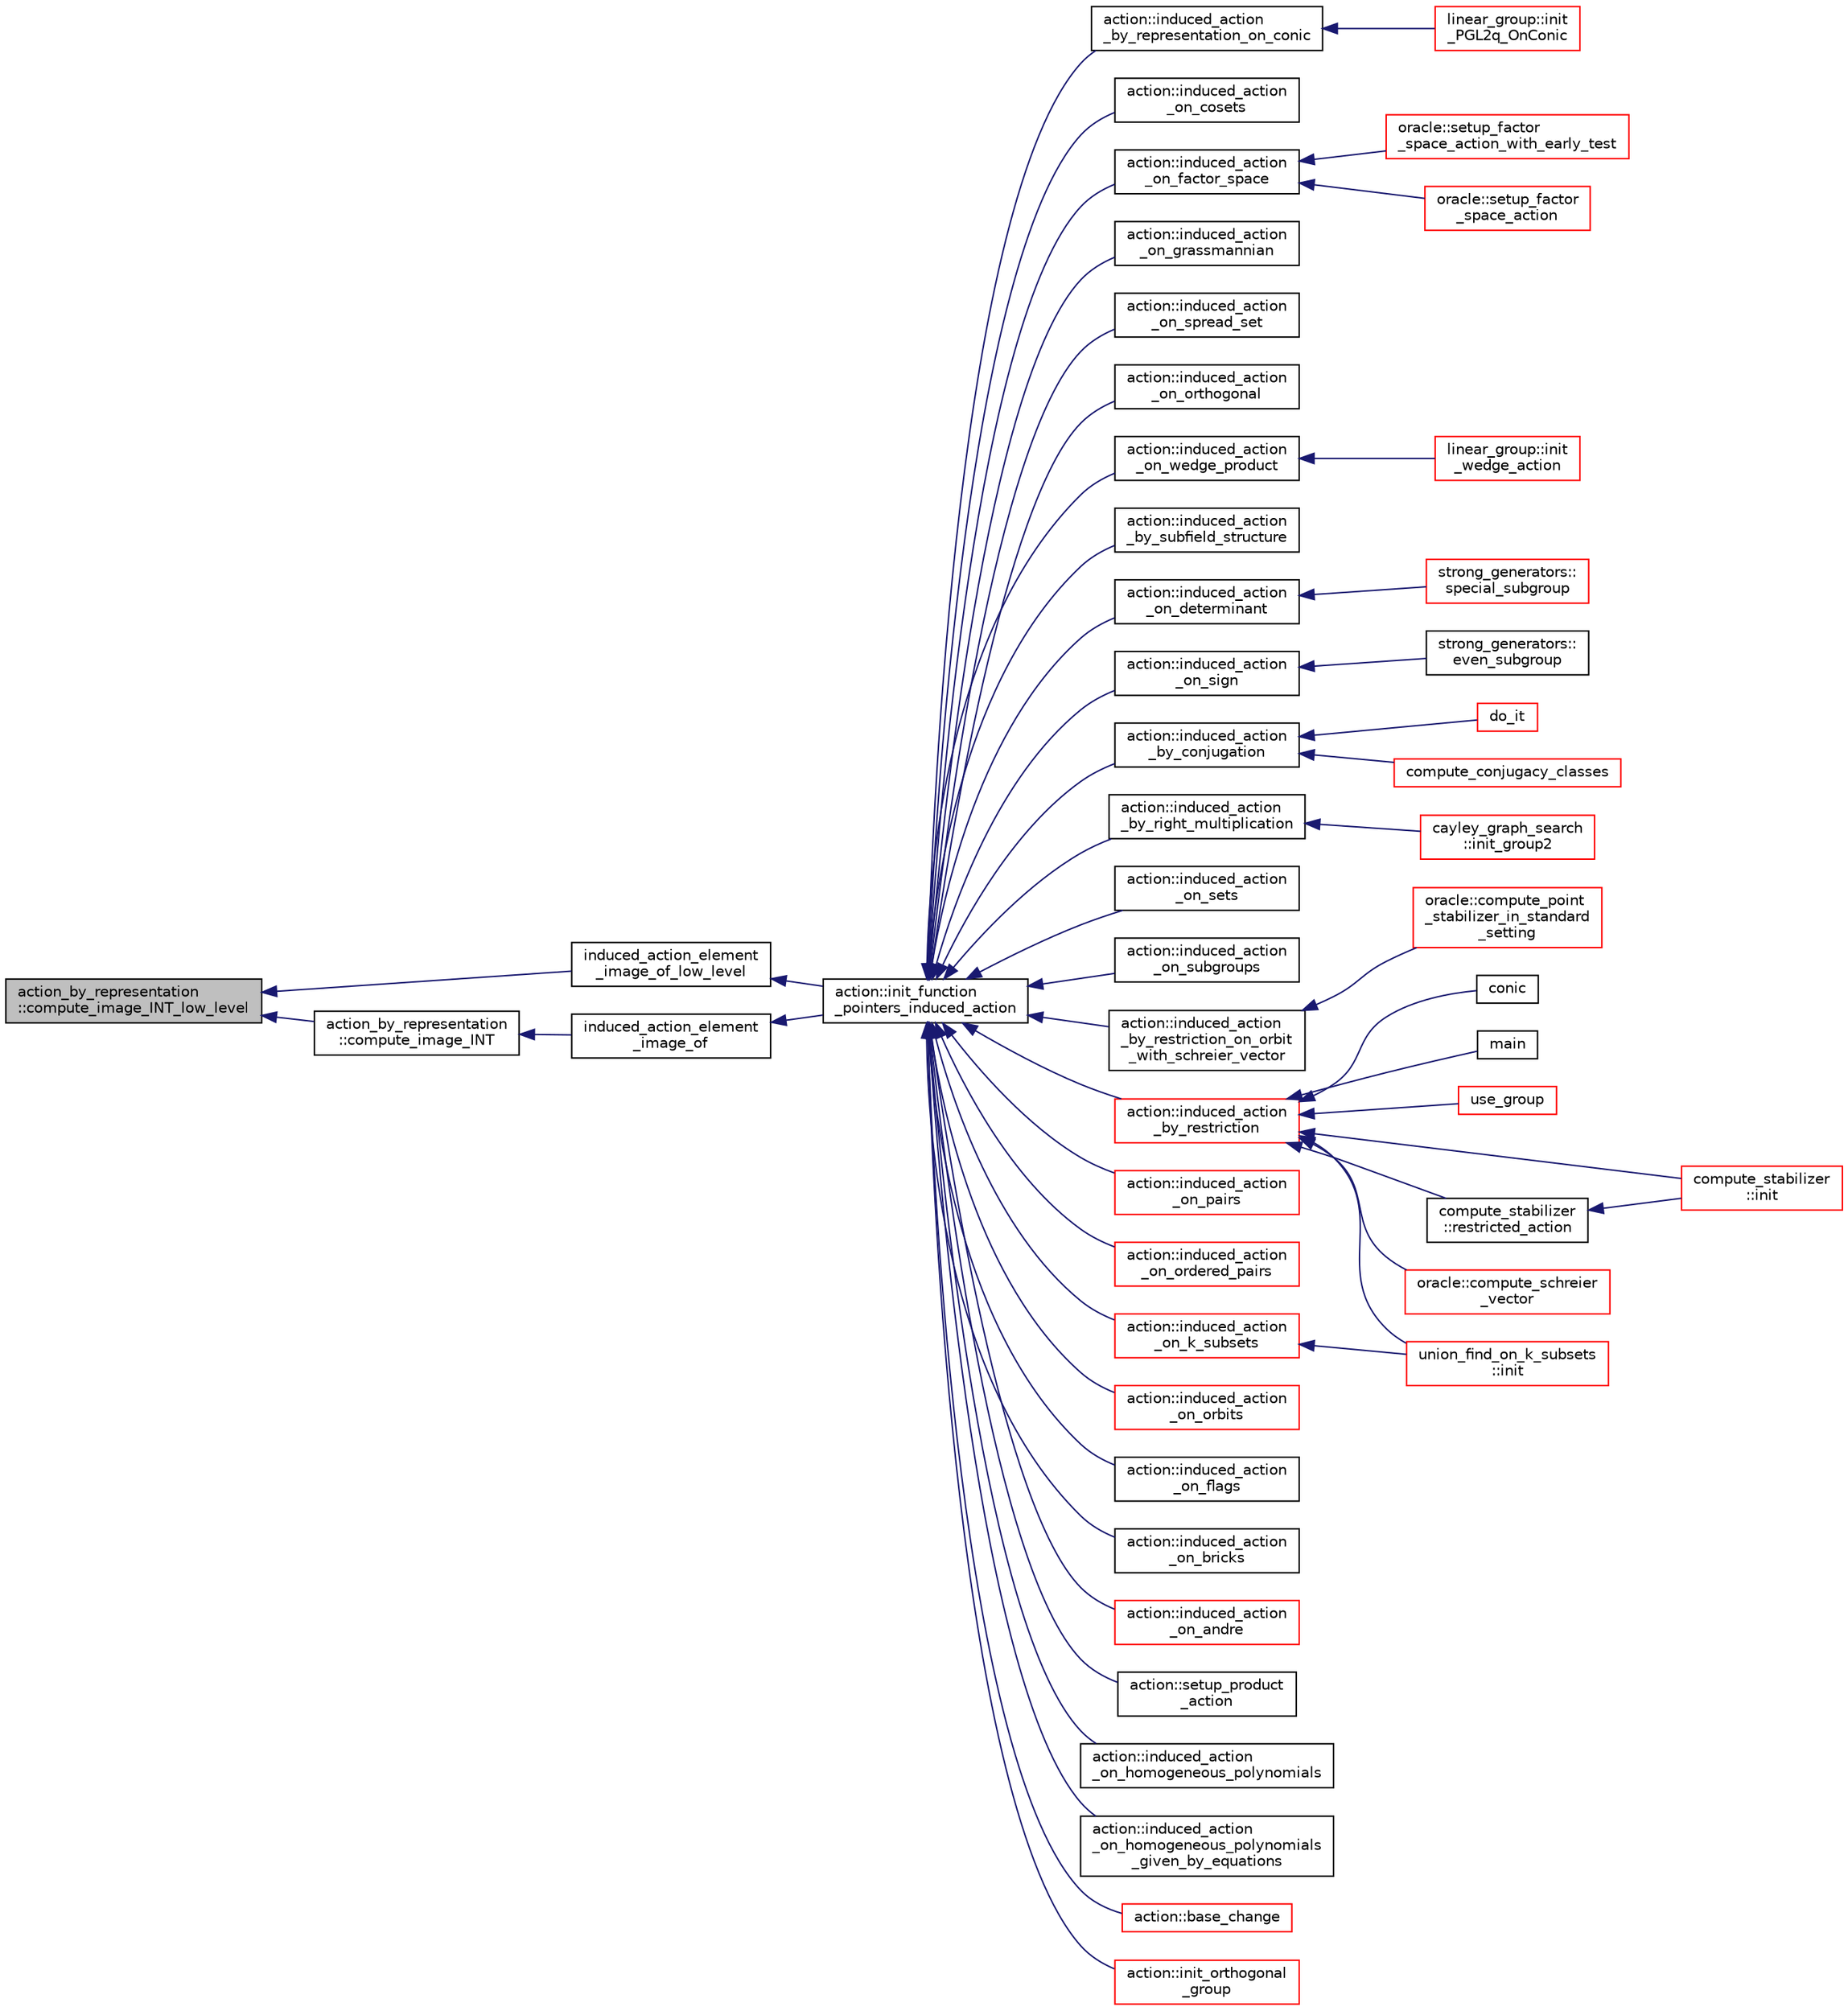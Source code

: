digraph "action_by_representation::compute_image_INT_low_level"
{
  edge [fontname="Helvetica",fontsize="10",labelfontname="Helvetica",labelfontsize="10"];
  node [fontname="Helvetica",fontsize="10",shape=record];
  rankdir="LR";
  Node243 [label="action_by_representation\l::compute_image_INT_low_level",height=0.2,width=0.4,color="black", fillcolor="grey75", style="filled", fontcolor="black"];
  Node243 -> Node244 [dir="back",color="midnightblue",fontsize="10",style="solid",fontname="Helvetica"];
  Node244 [label="induced_action_element\l_image_of_low_level",height=0.2,width=0.4,color="black", fillcolor="white", style="filled",URL="$d3/d27/interface_8_c.html#aa4bc5f68829829d9a41223c260c658c5"];
  Node244 -> Node245 [dir="back",color="midnightblue",fontsize="10",style="solid",fontname="Helvetica"];
  Node245 [label="action::init_function\l_pointers_induced_action",height=0.2,width=0.4,color="black", fillcolor="white", style="filled",URL="$d2/d86/classaction.html#a3b9287d084b24f7a3b9532a7589c58de"];
  Node245 -> Node246 [dir="back",color="midnightblue",fontsize="10",style="solid",fontname="Helvetica"];
  Node246 [label="action::induced_action\l_by_representation_on_conic",height=0.2,width=0.4,color="black", fillcolor="white", style="filled",URL="$d2/d86/classaction.html#a228538e3f07bc186db8eb5da8b90f617"];
  Node246 -> Node247 [dir="back",color="midnightblue",fontsize="10",style="solid",fontname="Helvetica"];
  Node247 [label="linear_group::init\l_PGL2q_OnConic",height=0.2,width=0.4,color="red", fillcolor="white", style="filled",URL="$df/d5a/classlinear__group.html#a84c4d6e1849da4c6f8f096a1af2a8270"];
  Node245 -> Node254 [dir="back",color="midnightblue",fontsize="10",style="solid",fontname="Helvetica"];
  Node254 [label="action::induced_action\l_on_cosets",height=0.2,width=0.4,color="black", fillcolor="white", style="filled",URL="$d2/d86/classaction.html#acbdff5ffed42af6a01f07dffb2787237"];
  Node245 -> Node255 [dir="back",color="midnightblue",fontsize="10",style="solid",fontname="Helvetica"];
  Node255 [label="action::induced_action\l_on_factor_space",height=0.2,width=0.4,color="black", fillcolor="white", style="filled",URL="$d2/d86/classaction.html#af501ff2aa74fb6049bee5c01cd8b909b"];
  Node255 -> Node256 [dir="back",color="midnightblue",fontsize="10",style="solid",fontname="Helvetica"];
  Node256 [label="oracle::setup_factor\l_space_action_with_early_test",height=0.2,width=0.4,color="red", fillcolor="white", style="filled",URL="$d7/da7/classoracle.html#a7c26a85886666829e9727df91d2f01ad"];
  Node255 -> Node336 [dir="back",color="midnightblue",fontsize="10",style="solid",fontname="Helvetica"];
  Node336 [label="oracle::setup_factor\l_space_action",height=0.2,width=0.4,color="red", fillcolor="white", style="filled",URL="$d7/da7/classoracle.html#a181e076f112ba1f32f5fb4e8abebdb18"];
  Node245 -> Node337 [dir="back",color="midnightblue",fontsize="10",style="solid",fontname="Helvetica"];
  Node337 [label="action::induced_action\l_on_grassmannian",height=0.2,width=0.4,color="black", fillcolor="white", style="filled",URL="$d2/d86/classaction.html#a295b730ecc0b0bf30f714094fef956ea"];
  Node245 -> Node338 [dir="back",color="midnightblue",fontsize="10",style="solid",fontname="Helvetica"];
  Node338 [label="action::induced_action\l_on_spread_set",height=0.2,width=0.4,color="black", fillcolor="white", style="filled",URL="$d2/d86/classaction.html#a7c5839c650592f083dc850d81ed05a5b"];
  Node245 -> Node339 [dir="back",color="midnightblue",fontsize="10",style="solid",fontname="Helvetica"];
  Node339 [label="action::induced_action\l_on_orthogonal",height=0.2,width=0.4,color="black", fillcolor="white", style="filled",URL="$d2/d86/classaction.html#a4f191cee643a81d7f18a4d729084e945"];
  Node245 -> Node340 [dir="back",color="midnightblue",fontsize="10",style="solid",fontname="Helvetica"];
  Node340 [label="action::induced_action\l_on_wedge_product",height=0.2,width=0.4,color="black", fillcolor="white", style="filled",URL="$d2/d86/classaction.html#af13a5da25b8e8597ab695edff222fb6a"];
  Node340 -> Node341 [dir="back",color="midnightblue",fontsize="10",style="solid",fontname="Helvetica"];
  Node341 [label="linear_group::init\l_wedge_action",height=0.2,width=0.4,color="red", fillcolor="white", style="filled",URL="$df/d5a/classlinear__group.html#a16a8a2a5fdc535f2263210ca7943119e"];
  Node245 -> Node342 [dir="back",color="midnightblue",fontsize="10",style="solid",fontname="Helvetica"];
  Node342 [label="action::induced_action\l_by_subfield_structure",height=0.2,width=0.4,color="black", fillcolor="white", style="filled",URL="$d2/d86/classaction.html#add42951bdab176ceed6cc4af05dfa948"];
  Node245 -> Node343 [dir="back",color="midnightblue",fontsize="10",style="solid",fontname="Helvetica"];
  Node343 [label="action::induced_action\l_on_determinant",height=0.2,width=0.4,color="black", fillcolor="white", style="filled",URL="$d2/d86/classaction.html#aa6b9d3c2ded2cae185ee31f2200ad0b5"];
  Node343 -> Node344 [dir="back",color="midnightblue",fontsize="10",style="solid",fontname="Helvetica"];
  Node344 [label="strong_generators::\lspecial_subgroup",height=0.2,width=0.4,color="red", fillcolor="white", style="filled",URL="$dc/d09/classstrong__generators.html#a78e9e4d012bb440194e2874c40ca9e29"];
  Node245 -> Node346 [dir="back",color="midnightblue",fontsize="10",style="solid",fontname="Helvetica"];
  Node346 [label="action::induced_action\l_on_sign",height=0.2,width=0.4,color="black", fillcolor="white", style="filled",URL="$d2/d86/classaction.html#ab17b07971b94eae7c5efa21b33f643f1"];
  Node346 -> Node347 [dir="back",color="midnightblue",fontsize="10",style="solid",fontname="Helvetica"];
  Node347 [label="strong_generators::\leven_subgroup",height=0.2,width=0.4,color="black", fillcolor="white", style="filled",URL="$dc/d09/classstrong__generators.html#a8c1a171968f012ec245b0487a6af66e0"];
  Node245 -> Node348 [dir="back",color="midnightblue",fontsize="10",style="solid",fontname="Helvetica"];
  Node348 [label="action::induced_action\l_by_conjugation",height=0.2,width=0.4,color="black", fillcolor="white", style="filled",URL="$d2/d86/classaction.html#a45fb7703c6acac791acdcde339d21cc2"];
  Node348 -> Node349 [dir="back",color="midnightblue",fontsize="10",style="solid",fontname="Helvetica"];
  Node349 [label="do_it",height=0.2,width=0.4,color="red", fillcolor="white", style="filled",URL="$da/da3/burnside_8_c.html#a6a1ed4d46bdb13e56112f47f0565c25b"];
  Node348 -> Node351 [dir="back",color="midnightblue",fontsize="10",style="solid",fontname="Helvetica"];
  Node351 [label="compute_conjugacy_classes",height=0.2,width=0.4,color="red", fillcolor="white", style="filled",URL="$dc/dd4/group__actions_8h.html#a3a3f311d8e19e481707b3e54dbb35066"];
  Node245 -> Node356 [dir="back",color="midnightblue",fontsize="10",style="solid",fontname="Helvetica"];
  Node356 [label="action::induced_action\l_by_right_multiplication",height=0.2,width=0.4,color="black", fillcolor="white", style="filled",URL="$d2/d86/classaction.html#aafa2818d9d98046507e2754938be0c04"];
  Node356 -> Node357 [dir="back",color="midnightblue",fontsize="10",style="solid",fontname="Helvetica"];
  Node357 [label="cayley_graph_search\l::init_group2",height=0.2,width=0.4,color="red", fillcolor="white", style="filled",URL="$de/dae/classcayley__graph__search.html#ac765646a4795740d7ac0a9407bf35f32"];
  Node245 -> Node359 [dir="back",color="midnightblue",fontsize="10",style="solid",fontname="Helvetica"];
  Node359 [label="action::induced_action\l_on_sets",height=0.2,width=0.4,color="black", fillcolor="white", style="filled",URL="$d2/d86/classaction.html#a09639acee6b88644c103b17050cc32f1"];
  Node245 -> Node360 [dir="back",color="midnightblue",fontsize="10",style="solid",fontname="Helvetica"];
  Node360 [label="action::induced_action\l_on_subgroups",height=0.2,width=0.4,color="black", fillcolor="white", style="filled",URL="$d2/d86/classaction.html#ad0de7ea45a2a73c1b8e0f52ee3ce4610"];
  Node245 -> Node361 [dir="back",color="midnightblue",fontsize="10",style="solid",fontname="Helvetica"];
  Node361 [label="action::induced_action\l_by_restriction_on_orbit\l_with_schreier_vector",height=0.2,width=0.4,color="black", fillcolor="white", style="filled",URL="$d2/d86/classaction.html#ad3ddab72625d9bebe7ac8eaef488cf4c"];
  Node361 -> Node362 [dir="back",color="midnightblue",fontsize="10",style="solid",fontname="Helvetica"];
  Node362 [label="oracle::compute_point\l_stabilizer_in_standard\l_setting",height=0.2,width=0.4,color="red", fillcolor="white", style="filled",URL="$d7/da7/classoracle.html#afa7b2b71cd2ccbb807a740d6e1085982"];
  Node245 -> Node363 [dir="back",color="midnightblue",fontsize="10",style="solid",fontname="Helvetica"];
  Node363 [label="action::induced_action\l_by_restriction",height=0.2,width=0.4,color="red", fillcolor="white", style="filled",URL="$d2/d86/classaction.html#a37c21f74a97c921d882a308370c06357"];
  Node363 -> Node267 [dir="back",color="midnightblue",fontsize="10",style="solid",fontname="Helvetica"];
  Node267 [label="conic",height=0.2,width=0.4,color="black", fillcolor="white", style="filled",URL="$d4/de8/conic_8_c.html#a96def9474b981a9d5831a9b48d85d652"];
  Node363 -> Node364 [dir="back",color="midnightblue",fontsize="10",style="solid",fontname="Helvetica"];
  Node364 [label="main",height=0.2,width=0.4,color="black", fillcolor="white", style="filled",URL="$d5/d0d/apps_2projective__space_2polar_8_c.html#a217dbf8b442f20279ea00b898af96f52"];
  Node363 -> Node294 [dir="back",color="midnightblue",fontsize="10",style="solid",fontname="Helvetica"];
  Node294 [label="use_group",height=0.2,width=0.4,color="red", fillcolor="white", style="filled",URL="$d9/d9f/all__cliques_8_c.html#aba62531e97173264c39afe2c7857af31"];
  Node363 -> Node365 [dir="back",color="midnightblue",fontsize="10",style="solid",fontname="Helvetica"];
  Node365 [label="union_find_on_k_subsets\l::init",height=0.2,width=0.4,color="red", fillcolor="white", style="filled",URL="$d3/d1b/classunion__find__on__k__subsets.html#aad0de310a8e8df1ff78ee2eaf3ec1e54"];
  Node363 -> Node367 [dir="back",color="midnightblue",fontsize="10",style="solid",fontname="Helvetica"];
  Node367 [label="compute_stabilizer\l::init",height=0.2,width=0.4,color="red", fillcolor="white", style="filled",URL="$d8/d30/classcompute__stabilizer.html#a36a1729430f317a65559220a8206a7d7"];
  Node363 -> Node372 [dir="back",color="midnightblue",fontsize="10",style="solid",fontname="Helvetica"];
  Node372 [label="compute_stabilizer\l::restricted_action",height=0.2,width=0.4,color="black", fillcolor="white", style="filled",URL="$d8/d30/classcompute__stabilizer.html#a895df470da0ac14f812c3c4b6f2280b9"];
  Node372 -> Node367 [dir="back",color="midnightblue",fontsize="10",style="solid",fontname="Helvetica"];
  Node363 -> Node373 [dir="back",color="midnightblue",fontsize="10",style="solid",fontname="Helvetica"];
  Node373 [label="oracle::compute_schreier\l_vector",height=0.2,width=0.4,color="red", fillcolor="white", style="filled",URL="$d7/da7/classoracle.html#a1ba7d398b51ed70f89b5ea54adb7b089"];
  Node245 -> Node403 [dir="back",color="midnightblue",fontsize="10",style="solid",fontname="Helvetica"];
  Node403 [label="action::induced_action\l_on_pairs",height=0.2,width=0.4,color="red", fillcolor="white", style="filled",URL="$d2/d86/classaction.html#a4b01c7b3cc749218e9dbd84b9fed90b3"];
  Node245 -> Node405 [dir="back",color="midnightblue",fontsize="10",style="solid",fontname="Helvetica"];
  Node405 [label="action::induced_action\l_on_ordered_pairs",height=0.2,width=0.4,color="red", fillcolor="white", style="filled",URL="$d2/d86/classaction.html#ad290e0cc115881e0b9ddab7f7071975e"];
  Node245 -> Node406 [dir="back",color="midnightblue",fontsize="10",style="solid",fontname="Helvetica"];
  Node406 [label="action::induced_action\l_on_k_subsets",height=0.2,width=0.4,color="red", fillcolor="white", style="filled",URL="$d2/d86/classaction.html#a2eb6058853cffc4c099099e07ecbe612"];
  Node406 -> Node365 [dir="back",color="midnightblue",fontsize="10",style="solid",fontname="Helvetica"];
  Node245 -> Node408 [dir="back",color="midnightblue",fontsize="10",style="solid",fontname="Helvetica"];
  Node408 [label="action::induced_action\l_on_orbits",height=0.2,width=0.4,color="red", fillcolor="white", style="filled",URL="$d2/d86/classaction.html#a875913e4919877fe3dcae039ce44d7d8"];
  Node245 -> Node412 [dir="back",color="midnightblue",fontsize="10",style="solid",fontname="Helvetica"];
  Node412 [label="action::induced_action\l_on_flags",height=0.2,width=0.4,color="black", fillcolor="white", style="filled",URL="$d2/d86/classaction.html#afb1ac2fda2a79462e38c133330982341"];
  Node245 -> Node413 [dir="back",color="midnightblue",fontsize="10",style="solid",fontname="Helvetica"];
  Node413 [label="action::induced_action\l_on_bricks",height=0.2,width=0.4,color="black", fillcolor="white", style="filled",URL="$d2/d86/classaction.html#a71c71472fda2eefb125cd852d5feb306"];
  Node245 -> Node414 [dir="back",color="midnightblue",fontsize="10",style="solid",fontname="Helvetica"];
  Node414 [label="action::induced_action\l_on_andre",height=0.2,width=0.4,color="red", fillcolor="white", style="filled",URL="$d2/d86/classaction.html#a917efe5d7ae49b86dbf397540939fea4"];
  Node245 -> Node416 [dir="back",color="midnightblue",fontsize="10",style="solid",fontname="Helvetica"];
  Node416 [label="action::setup_product\l_action",height=0.2,width=0.4,color="black", fillcolor="white", style="filled",URL="$d2/d86/classaction.html#a35c717fb546189c007a89bb7b133e2f6"];
  Node245 -> Node417 [dir="back",color="midnightblue",fontsize="10",style="solid",fontname="Helvetica"];
  Node417 [label="action::induced_action\l_on_homogeneous_polynomials",height=0.2,width=0.4,color="black", fillcolor="white", style="filled",URL="$d2/d86/classaction.html#acafe8fb1e63926ce35338a292b621f8a"];
  Node245 -> Node418 [dir="back",color="midnightblue",fontsize="10",style="solid",fontname="Helvetica"];
  Node418 [label="action::induced_action\l_on_homogeneous_polynomials\l_given_by_equations",height=0.2,width=0.4,color="black", fillcolor="white", style="filled",URL="$d2/d86/classaction.html#a8f8df8dabfaa711297c20d44a2c1946a"];
  Node245 -> Node419 [dir="back",color="midnightblue",fontsize="10",style="solid",fontname="Helvetica"];
  Node419 [label="action::base_change",height=0.2,width=0.4,color="red", fillcolor="white", style="filled",URL="$d2/d86/classaction.html#a1cab1a81da804692affaf9b7060c90f6"];
  Node245 -> Node447 [dir="back",color="midnightblue",fontsize="10",style="solid",fontname="Helvetica"];
  Node447 [label="action::init_orthogonal\l_group",height=0.2,width=0.4,color="red", fillcolor="white", style="filled",URL="$d2/d86/classaction.html#a2cfe124956ed67d8b7a927bb44847cc2"];
  Node243 -> Node455 [dir="back",color="midnightblue",fontsize="10",style="solid",fontname="Helvetica"];
  Node455 [label="action_by_representation\l::compute_image_INT",height=0.2,width=0.4,color="black", fillcolor="white", style="filled",URL="$d1/d9d/classaction__by__representation.html#a8c6b43be13f3fa61c51d3c5f2a3411d4"];
  Node455 -> Node456 [dir="back",color="midnightblue",fontsize="10",style="solid",fontname="Helvetica"];
  Node456 [label="induced_action_element\l_image_of",height=0.2,width=0.4,color="black", fillcolor="white", style="filled",URL="$d3/d27/interface_8_c.html#a821850d6c3988dd122de0489cd36f0f0"];
  Node456 -> Node245 [dir="back",color="midnightblue",fontsize="10",style="solid",fontname="Helvetica"];
}
